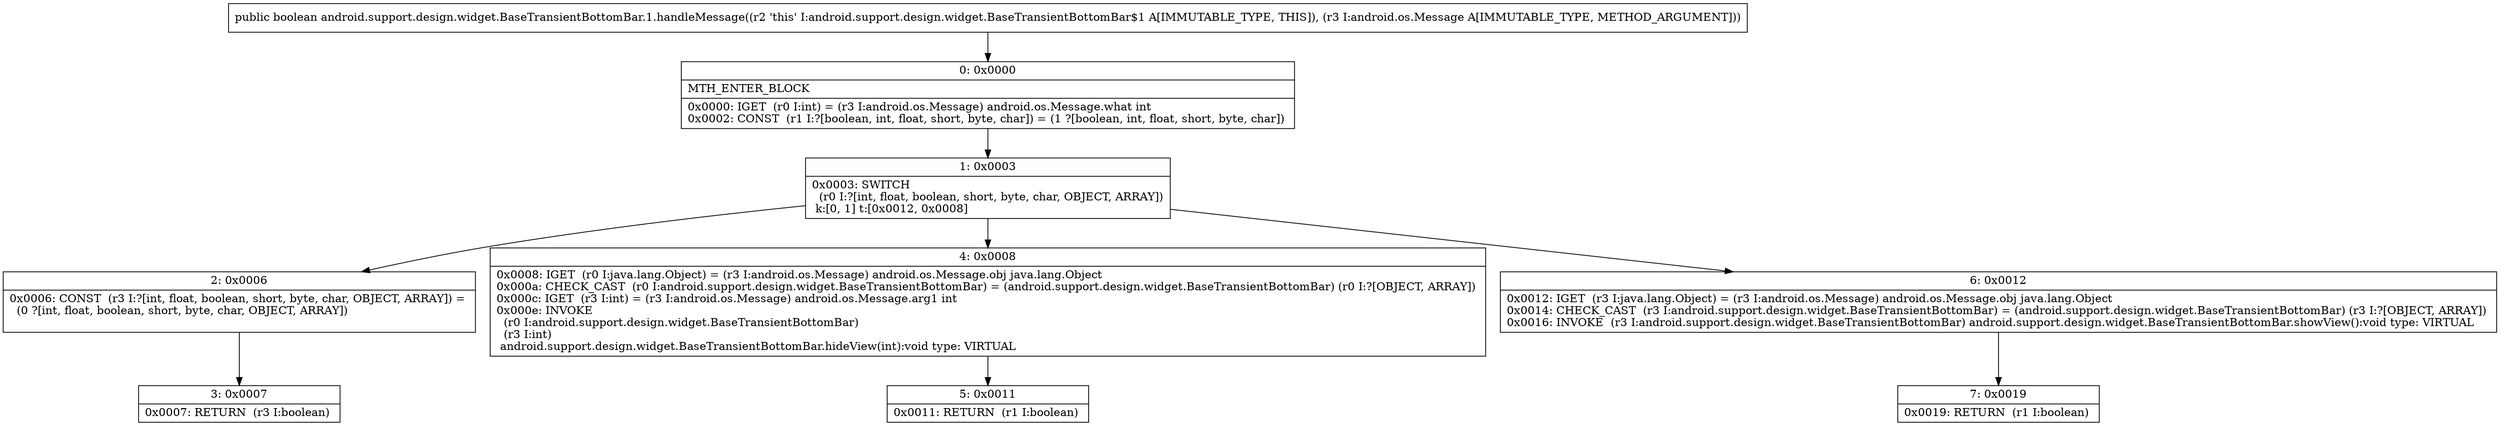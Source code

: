 digraph "CFG forandroid.support.design.widget.BaseTransientBottomBar.1.handleMessage(Landroid\/os\/Message;)Z" {
Node_0 [shape=record,label="{0\:\ 0x0000|MTH_ENTER_BLOCK\l|0x0000: IGET  (r0 I:int) = (r3 I:android.os.Message) android.os.Message.what int \l0x0002: CONST  (r1 I:?[boolean, int, float, short, byte, char]) = (1 ?[boolean, int, float, short, byte, char]) \l}"];
Node_1 [shape=record,label="{1\:\ 0x0003|0x0003: SWITCH  \l  (r0 I:?[int, float, boolean, short, byte, char, OBJECT, ARRAY])\l k:[0, 1] t:[0x0012, 0x0008] \l}"];
Node_2 [shape=record,label="{2\:\ 0x0006|0x0006: CONST  (r3 I:?[int, float, boolean, short, byte, char, OBJECT, ARRAY]) = \l  (0 ?[int, float, boolean, short, byte, char, OBJECT, ARRAY])\l \l}"];
Node_3 [shape=record,label="{3\:\ 0x0007|0x0007: RETURN  (r3 I:boolean) \l}"];
Node_4 [shape=record,label="{4\:\ 0x0008|0x0008: IGET  (r0 I:java.lang.Object) = (r3 I:android.os.Message) android.os.Message.obj java.lang.Object \l0x000a: CHECK_CAST  (r0 I:android.support.design.widget.BaseTransientBottomBar) = (android.support.design.widget.BaseTransientBottomBar) (r0 I:?[OBJECT, ARRAY]) \l0x000c: IGET  (r3 I:int) = (r3 I:android.os.Message) android.os.Message.arg1 int \l0x000e: INVOKE  \l  (r0 I:android.support.design.widget.BaseTransientBottomBar)\l  (r3 I:int)\l android.support.design.widget.BaseTransientBottomBar.hideView(int):void type: VIRTUAL \l}"];
Node_5 [shape=record,label="{5\:\ 0x0011|0x0011: RETURN  (r1 I:boolean) \l}"];
Node_6 [shape=record,label="{6\:\ 0x0012|0x0012: IGET  (r3 I:java.lang.Object) = (r3 I:android.os.Message) android.os.Message.obj java.lang.Object \l0x0014: CHECK_CAST  (r3 I:android.support.design.widget.BaseTransientBottomBar) = (android.support.design.widget.BaseTransientBottomBar) (r3 I:?[OBJECT, ARRAY]) \l0x0016: INVOKE  (r3 I:android.support.design.widget.BaseTransientBottomBar) android.support.design.widget.BaseTransientBottomBar.showView():void type: VIRTUAL \l}"];
Node_7 [shape=record,label="{7\:\ 0x0019|0x0019: RETURN  (r1 I:boolean) \l}"];
MethodNode[shape=record,label="{public boolean android.support.design.widget.BaseTransientBottomBar.1.handleMessage((r2 'this' I:android.support.design.widget.BaseTransientBottomBar$1 A[IMMUTABLE_TYPE, THIS]), (r3 I:android.os.Message A[IMMUTABLE_TYPE, METHOD_ARGUMENT])) }"];
MethodNode -> Node_0;
Node_0 -> Node_1;
Node_1 -> Node_2;
Node_1 -> Node_4;
Node_1 -> Node_6;
Node_2 -> Node_3;
Node_4 -> Node_5;
Node_6 -> Node_7;
}

